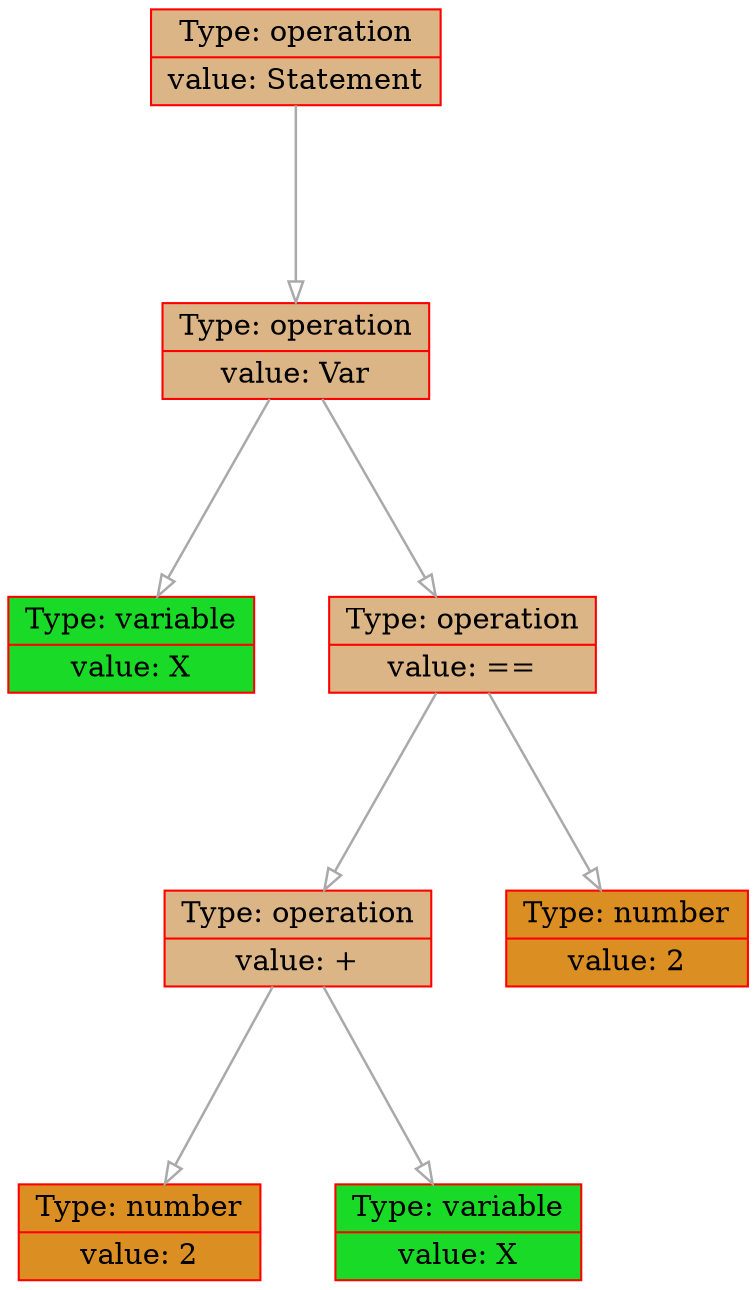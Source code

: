 
    digraph g {
        dpi      = 200;
        fontname = "Comic Sans MS";
        fontsize = 20;
        rankdir   =  TB;
        edge [color = darkgrey, arrowhead = onormal, arrowsize = 1, penwidth = 1.2]
        graph[fillcolor = lightgreen, ranksep = 1.3, nodesep = 0.5,
        style = "rounded, filled",color = green, penwidth = 2]

    Node00000298322f1950[shape=record, width=0.2, style="filled", color="red", fillcolor="#DBB585",label=" {Type: operation | value: Statement}"] 
 
Node00000298322f1920[shape=record, width=0.2, style="filled", color="red", fillcolor="#DBB585",label=" {Type: operation | value: Var}"] 
 
Node00000298322f1800[shape=record, width=0.2, style="filled", color="red", fillcolor="#19DB27",label=" {Type: variable | value: X}"] 
 
Node00000298322f18f0[shape=record, width=0.2, style="filled", color="red", fillcolor="#DBB585",label=" {Type: operation | value: ==}"] 
 
Node00000298322f1890[shape=record, width=0.2, style="filled", color="red", fillcolor="#DBB585",label=" {Type: operation | value: +}"] 
 
Node00000298322f1830[shape=record, width=0.2, style="filled", color="red", fillcolor="#DB8E21",label=" {Type: number | value: 2}"] 
 
Node00000298322f1860[shape=record, width=0.2, style="filled", color="red", fillcolor="#19DB27",label=" {Type: variable | value: X}"] 
 
Node00000298322f18c0[shape=record, width=0.2, style="filled", color="red", fillcolor="#DB8E21",label=" {Type: number | value: 2}"] 
 
Node00000298322f1950->Node00000298322f1920
Node00000298322f1920->Node00000298322f1800
Node00000298322f1920->Node00000298322f18f0
Node00000298322f18f0->Node00000298322f1890
Node00000298322f1890->Node00000298322f1830
Node00000298322f1890->Node00000298322f1860
Node00000298322f18f0->Node00000298322f18c0
}

